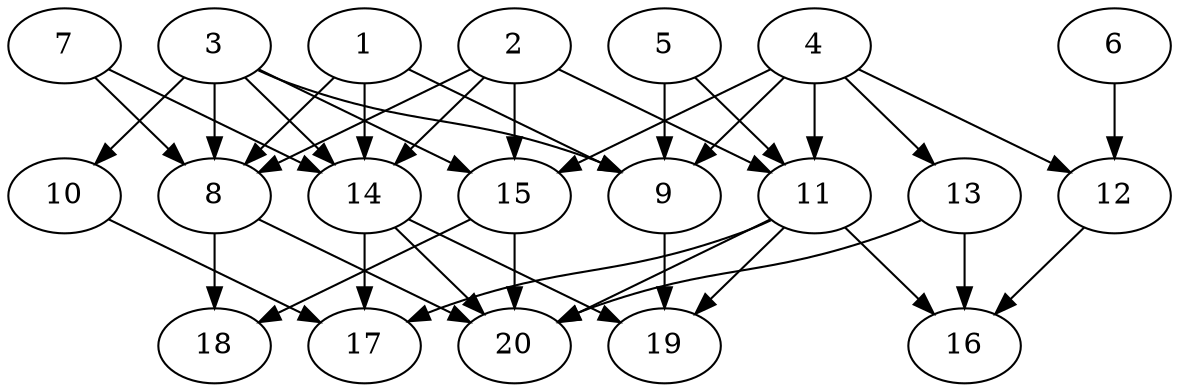 // DAG automatically generated by daggen at Thu Oct  3 13:58:42 2019
// ./daggen --dot -n 20 --ccr 0.3 --fat 0.7 --regular 0.9 --density 0.6 --mindata 5242880 --maxdata 52428800 
digraph G {
  1 [size="146077013", alpha="0.20", expect_size="43823104"] 
  1 -> 8 [size ="43823104"]
  1 -> 9 [size ="43823104"]
  1 -> 14 [size ="43823104"]
  2 [size="34990080", alpha="0.15", expect_size="10497024"] 
  2 -> 8 [size ="10497024"]
  2 -> 11 [size ="10497024"]
  2 -> 14 [size ="10497024"]
  2 -> 15 [size ="10497024"]
  3 [size="155835733", alpha="0.16", expect_size="46750720"] 
  3 -> 8 [size ="46750720"]
  3 -> 9 [size ="46750720"]
  3 -> 10 [size ="46750720"]
  3 -> 14 [size ="46750720"]
  3 -> 15 [size ="46750720"]
  4 [size="162778453", alpha="0.03", expect_size="48833536"] 
  4 -> 9 [size ="48833536"]
  4 -> 11 [size ="48833536"]
  4 -> 12 [size ="48833536"]
  4 -> 13 [size ="48833536"]
  4 -> 15 [size ="48833536"]
  5 [size="26408960", alpha="0.05", expect_size="7922688"] 
  5 -> 9 [size ="7922688"]
  5 -> 11 [size ="7922688"]
  6 [size="41922560", alpha="0.10", expect_size="12576768"] 
  6 -> 12 [size ="12576768"]
  7 [size="173172053", alpha="0.08", expect_size="51951616"] 
  7 -> 8 [size ="51951616"]
  7 -> 14 [size ="51951616"]
  8 [size="131246080", alpha="0.09", expect_size="39373824"] 
  8 -> 18 [size ="39373824"]
  8 -> 20 [size ="39373824"]
  9 [size="75868160", alpha="0.09", expect_size="22760448"] 
  9 -> 19 [size ="22760448"]
  10 [size="118374400", alpha="0.07", expect_size="35512320"] 
  10 -> 17 [size ="35512320"]
  11 [size="115981653", alpha="0.07", expect_size="34794496"] 
  11 -> 16 [size ="34794496"]
  11 -> 17 [size ="34794496"]
  11 -> 19 [size ="34794496"]
  11 -> 20 [size ="34794496"]
  12 [size="114834773", alpha="0.20", expect_size="34450432"] 
  12 -> 16 [size ="34450432"]
  13 [size="79373653", alpha="0.01", expect_size="23812096"] 
  13 -> 16 [size ="23812096"]
  13 -> 20 [size ="23812096"]
  14 [size="47605760", alpha="0.16", expect_size="14281728"] 
  14 -> 17 [size ="14281728"]
  14 -> 19 [size ="14281728"]
  14 -> 20 [size ="14281728"]
  15 [size="75052373", alpha="0.09", expect_size="22515712"] 
  15 -> 18 [size ="22515712"]
  15 -> 20 [size ="22515712"]
  16 [size="114455893", alpha="0.16", expect_size="34336768"] 
  17 [size="32194560", alpha="0.20", expect_size="9658368"] 
  18 [size="93047467", alpha="0.11", expect_size="27914240"] 
  19 [size="163068587", alpha="0.14", expect_size="48920576"] 
  20 [size="80240640", alpha="0.06", expect_size="24072192"] 
}

